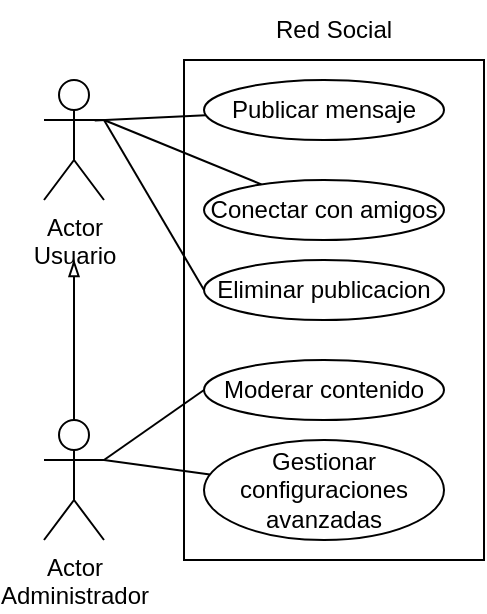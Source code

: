 <mxfile>
    <diagram id="Wku7nvFoXdZ8pOurJkJv" name="Page-1">
        <mxGraphModel dx="443" dy="572" grid="1" gridSize="10" guides="1" tooltips="1" connect="1" arrows="1" fold="1" page="1" pageScale="1" pageWidth="850" pageHeight="1100" background="#ffffff" math="0" shadow="0">
            <root>
                <mxCell id="0"/>
                <mxCell id="1" parent="0"/>
                <mxCell id="2" value="Actor&lt;br&gt;Usuario" style="shape=umlActor;verticalLabelPosition=bottom;verticalAlign=top;html=1;outlineConnect=0;strokeColor=#000000;fillColor=none;fontColor=#000000;" parent="1" vertex="1">
                    <mxGeometry x="130" y="230" width="30" height="60" as="geometry"/>
                </mxCell>
                <mxCell id="7" style="edgeStyle=none;html=1;fontColor=#000000;endArrow=blockThin;endFill=0;strokeColor=#000000;" parent="1" source="5" edge="1">
                    <mxGeometry relative="1" as="geometry">
                        <mxPoint x="145" y="320" as="targetPoint"/>
                    </mxGeometry>
                </mxCell>
                <mxCell id="5" value="Actor&lt;br&gt;Administrador" style="shape=umlActor;verticalLabelPosition=bottom;verticalAlign=top;html=1;outlineConnect=0;strokeColor=#000000;fillColor=none;fontColor=#000000;" parent="1" vertex="1">
                    <mxGeometry x="130" y="400" width="30" height="60" as="geometry"/>
                </mxCell>
                <mxCell id="9" value="" style="rounded=0;whiteSpace=wrap;html=1;strokeColor=#000000;fontColor=#000000;fillColor=none;" parent="1" vertex="1">
                    <mxGeometry x="200" y="220" width="150" height="250" as="geometry"/>
                </mxCell>
                <mxCell id="10" value="Red Social" style="text;strokeColor=none;fillColor=none;align=left;verticalAlign=middle;spacingLeft=4;spacingRight=4;overflow=hidden;points=[[0,0.5],[1,0.5]];portConstraint=eastwest;rotatable=0;whiteSpace=wrap;html=1;fontColor=#000000;" parent="1" vertex="1">
                    <mxGeometry x="240" y="190" width="90" height="30" as="geometry"/>
                </mxCell>
                <mxCell id="15" style="edgeStyle=none;html=1;entryX=0.845;entryY=0.338;entryDx=0;entryDy=0;entryPerimeter=0;strokeColor=#000000;fontColor=#000000;endArrow=none;endFill=0;" parent="1" source="11" target="2" edge="1">
                    <mxGeometry relative="1" as="geometry"/>
                </mxCell>
                <mxCell id="11" value="Publicar mensaje" style="ellipse;whiteSpace=wrap;html=1;strokeColor=#000000;fontColor=#000000;fillColor=none;" parent="1" vertex="1">
                    <mxGeometry x="210" y="230" width="120" height="30" as="geometry"/>
                </mxCell>
                <mxCell id="16" style="edgeStyle=none;html=1;strokeColor=#000000;fontColor=#000000;endArrow=none;endFill=0;" parent="1" source="12" edge="1">
                    <mxGeometry relative="1" as="geometry">
                        <mxPoint x="160" y="250.0" as="targetPoint"/>
                    </mxGeometry>
                </mxCell>
                <mxCell id="12" value="Conectar con amigos" style="ellipse;whiteSpace=wrap;html=1;strokeColor=#000000;fontColor=#000000;fillColor=none;" parent="1" vertex="1">
                    <mxGeometry x="210" y="280" width="120" height="30" as="geometry"/>
                </mxCell>
                <mxCell id="21" style="edgeStyle=none;html=1;strokeColor=#000000;endArrow=none;endFill=0;exitX=0;exitY=0.5;exitDx=0;exitDy=0;" edge="1" parent="1" source="13">
                    <mxGeometry relative="1" as="geometry">
                        <mxPoint x="160" y="250.0" as="targetPoint"/>
                    </mxGeometry>
                </mxCell>
                <mxCell id="13" value="Eliminar publicacion" style="ellipse;whiteSpace=wrap;html=1;strokeColor=#000000;fontColor=#000000;fillColor=none;" parent="1" vertex="1">
                    <mxGeometry x="210" y="320" width="120" height="30" as="geometry"/>
                </mxCell>
                <mxCell id="18" style="edgeStyle=none;html=1;entryX=1;entryY=0.333;entryDx=0;entryDy=0;entryPerimeter=0;strokeColor=#000000;fontColor=#000000;endArrow=none;endFill=0;exitX=0;exitY=0.5;exitDx=0;exitDy=0;" parent="1" source="14" target="5" edge="1">
                    <mxGeometry relative="1" as="geometry"/>
                </mxCell>
                <mxCell id="14" value="Moderar contenido" style="ellipse;whiteSpace=wrap;html=1;strokeColor=#000000;fontColor=#000000;fillColor=none;" parent="1" vertex="1">
                    <mxGeometry x="210" y="370" width="120" height="30" as="geometry"/>
                </mxCell>
                <mxCell id="20" style="edgeStyle=none;html=1;entryX=1;entryY=0.333;entryDx=0;entryDy=0;entryPerimeter=0;strokeColor=#000000;endArrow=none;endFill=0;" edge="1" parent="1" source="19" target="5">
                    <mxGeometry relative="1" as="geometry"/>
                </mxCell>
                <mxCell id="19" value="Gestionar configuraciones avanzadas" style="ellipse;whiteSpace=wrap;html=1;strokeColor=#000000;fontColor=#000000;fillColor=none;" vertex="1" parent="1">
                    <mxGeometry x="210" y="410" width="120" height="50" as="geometry"/>
                </mxCell>
            </root>
        </mxGraphModel>
    </diagram>
</mxfile>